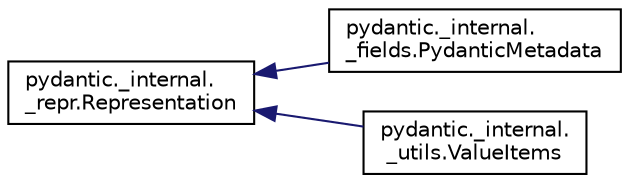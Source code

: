 digraph "Graphical Class Hierarchy"
{
 // LATEX_PDF_SIZE
  edge [fontname="Helvetica",fontsize="10",labelfontname="Helvetica",labelfontsize="10"];
  node [fontname="Helvetica",fontsize="10",shape=record];
  rankdir="LR";
  Node0 [label="pydantic._internal.\l_repr.Representation",height=0.2,width=0.4,color="black", fillcolor="white", style="filled",URL="$classpydantic_1_1__internal_1_1__repr_1_1Representation.html",tooltip=" "];
  Node0 -> Node1 [dir="back",color="midnightblue",fontsize="10",style="solid",fontname="Helvetica"];
  Node1 [label="pydantic._internal.\l_fields.PydanticMetadata",height=0.2,width=0.4,color="black", fillcolor="white", style="filled",URL="$classpydantic_1_1__internal_1_1__fields_1_1PydanticMetadata.html",tooltip=" "];
  Node0 -> Node2 [dir="back",color="midnightblue",fontsize="10",style="solid",fontname="Helvetica"];
  Node2 [label="pydantic._internal.\l_utils.ValueItems",height=0.2,width=0.4,color="black", fillcolor="white", style="filled",URL="$classpydantic_1_1__internal_1_1__utils_1_1ValueItems.html",tooltip=" "];
}
